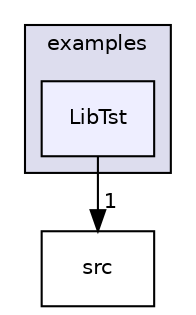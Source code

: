 digraph "examples/LibTst" {
  compound=true
  node [ fontsize="10", fontname="Helvetica"];
  edge [ labelfontsize="10", labelfontname="Helvetica"];
  subgraph clusterdir_d28a4824dc47e487b107a5db32ef43c4 {
    graph [ bgcolor="#ddddee", pencolor="black", label="examples" fontname="Helvetica", fontsize="10", URL="dir_d28a4824dc47e487b107a5db32ef43c4.html"]
  dir_54ac84fb4dfe945ea621a7e28e8a217f [shape=box, label="LibTst", style="filled", fillcolor="#eeeeff", pencolor="black", URL="dir_54ac84fb4dfe945ea621a7e28e8a217f.html"];
  }
  dir_68267d1309a1af8e8297ef4c3efbcdba [shape=box label="src" URL="dir_68267d1309a1af8e8297ef4c3efbcdba.html"];
  dir_54ac84fb4dfe945ea621a7e28e8a217f->dir_68267d1309a1af8e8297ef4c3efbcdba [headlabel="1", labeldistance=1.5 headhref="dir_000001_000004.html"];
}

